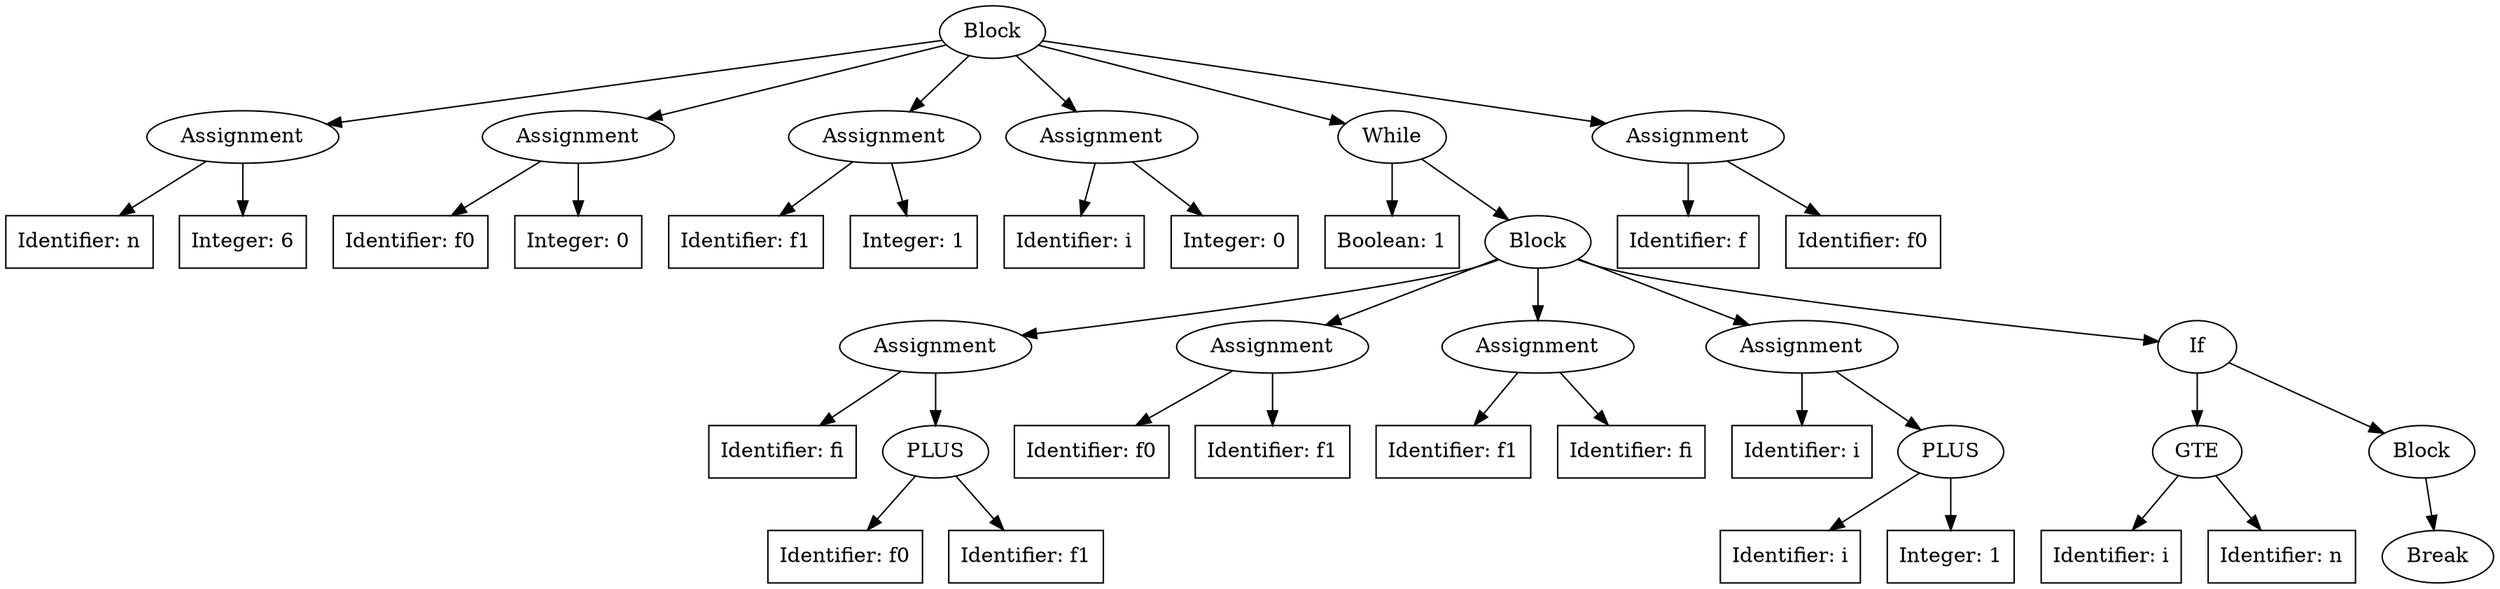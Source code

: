 digraph G {
  n0 [label="Block"];
  n0 -> n0_0;
  n0_0 [label="Assignment"];
  n0_0 -> n0_0_lhs;
  n0_0_lhs [shape=box,label="Identifier: n"];
  n0_0 -> n0_0_rhs;
  n0_0_rhs [shape=box,label="Integer: 6"];
  n0 -> n0_1;
  n0_1 [label="Assignment"];
  n0_1 -> n0_1_lhs;
  n0_1_lhs [shape=box,label="Identifier: f0"];
  n0_1 -> n0_1_rhs;
  n0_1_rhs [shape=box,label="Integer: 0"];
  n0 -> n0_2;
  n0_2 [label="Assignment"];
  n0_2 -> n0_2_lhs;
  n0_2_lhs [shape=box,label="Identifier: f1"];
  n0_2 -> n0_2_rhs;
  n0_2_rhs [shape=box,label="Integer: 1"];
  n0 -> n0_3;
  n0_3 [label="Assignment"];
  n0_3 -> n0_3_lhs;
  n0_3_lhs [shape=box,label="Identifier: i"];
  n0_3 -> n0_3_rhs;
  n0_3_rhs [shape=box,label="Integer: 0"];
  n0 -> n0_4;
  n0_4 [label="While"];
  n0_4 -> n0_4_cond;
  n0_4_cond [shape=box,label="Boolean: 1"];
  n0_4 -> n0_4_while;
  n0_4_while [label="Block"];
  n0_4_while -> n0_4_while_0;
  n0_4_while_0 [label="Assignment"];
  n0_4_while_0 -> n0_4_while_0_lhs;
  n0_4_while_0_lhs [shape=box,label="Identifier: fi"];
  n0_4_while_0 -> n0_4_while_0_rhs;
  n0_4_while_0_rhs [label="PLUS"];
  n0_4_while_0_rhs -> n0_4_while_0_rhs_lhs;
  n0_4_while_0_rhs_lhs [shape=box,label="Identifier: f0"];
  n0_4_while_0_rhs -> n0_4_while_0_rhs_rhs;
  n0_4_while_0_rhs_rhs [shape=box,label="Identifier: f1"];
  n0_4_while -> n0_4_while_1;
  n0_4_while_1 [label="Assignment"];
  n0_4_while_1 -> n0_4_while_1_lhs;
  n0_4_while_1_lhs [shape=box,label="Identifier: f0"];
  n0_4_while_1 -> n0_4_while_1_rhs;
  n0_4_while_1_rhs [shape=box,label="Identifier: f1"];
  n0_4_while -> n0_4_while_2;
  n0_4_while_2 [label="Assignment"];
  n0_4_while_2 -> n0_4_while_2_lhs;
  n0_4_while_2_lhs [shape=box,label="Identifier: f1"];
  n0_4_while_2 -> n0_4_while_2_rhs;
  n0_4_while_2_rhs [shape=box,label="Identifier: fi"];
  n0_4_while -> n0_4_while_3;
  n0_4_while_3 [label="Assignment"];
  n0_4_while_3 -> n0_4_while_3_lhs;
  n0_4_while_3_lhs [shape=box,label="Identifier: i"];
  n0_4_while_3 -> n0_4_while_3_rhs;
  n0_4_while_3_rhs [label="PLUS"];
  n0_4_while_3_rhs -> n0_4_while_3_rhs_lhs;
  n0_4_while_3_rhs_lhs [shape=box,label="Identifier: i"];
  n0_4_while_3_rhs -> n0_4_while_3_rhs_rhs;
  n0_4_while_3_rhs_rhs [shape=box,label="Integer: 1"];
  n0_4_while -> n0_4_while_4;
  n0_4_while_4 [label="If"];
  n0_4_while_4 -> n0_4_while_4_cond;
  n0_4_while_4_cond [label="GTE"];
  n0_4_while_4_cond -> n0_4_while_4_cond_lhs;
  n0_4_while_4_cond_lhs [shape=box,label="Identifier: i"];
  n0_4_while_4_cond -> n0_4_while_4_cond_rhs;
  n0_4_while_4_cond_rhs [shape=box,label="Identifier: n"];
  n0_4_while_4 -> n0_4_while_4_if;
  n0_4_while_4_if [label="Block"];
  n0_4_while_4_if -> n0_4_while_4_if_0;
  n0_4_while_4_if_0 [label="Break"];
  n0 -> n0_5;
  n0_5 [label="Assignment"];
  n0_5 -> n0_5_lhs;
  n0_5_lhs [shape=box,label="Identifier: f"];
  n0_5 -> n0_5_rhs;
  n0_5_rhs [shape=box,label="Identifier: f0"];
}
